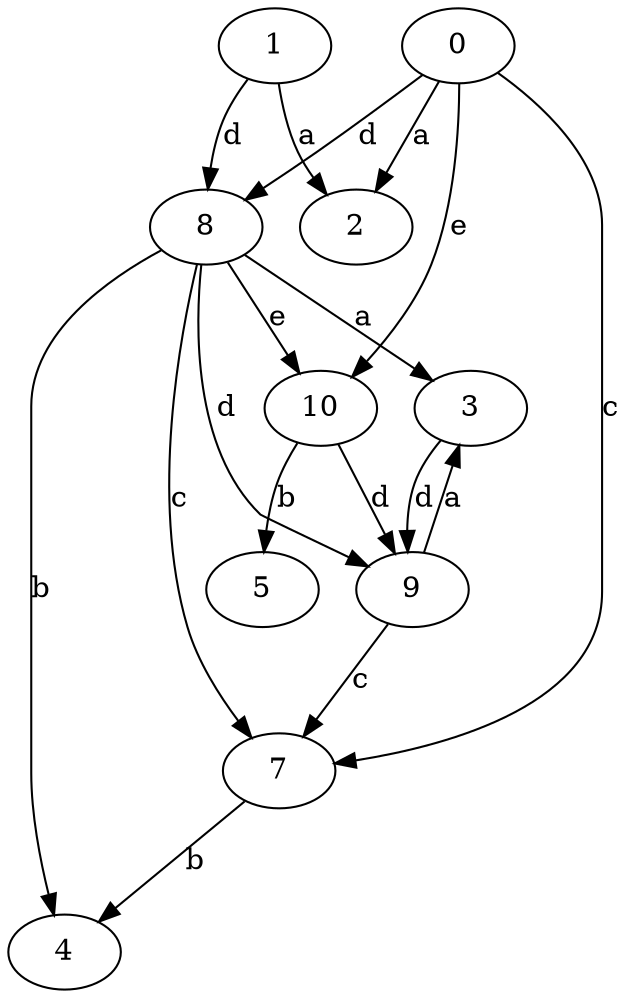 strict digraph  {
2;
3;
4;
5;
7;
8;
0;
1;
9;
10;
3 -> 9  [label=d];
7 -> 4  [label=b];
8 -> 3  [label=a];
8 -> 4  [label=b];
8 -> 7  [label=c];
8 -> 9  [label=d];
8 -> 10  [label=e];
0 -> 2  [label=a];
0 -> 7  [label=c];
0 -> 8  [label=d];
0 -> 10  [label=e];
1 -> 2  [label=a];
1 -> 8  [label=d];
9 -> 3  [label=a];
9 -> 7  [label=c];
10 -> 5  [label=b];
10 -> 9  [label=d];
}
